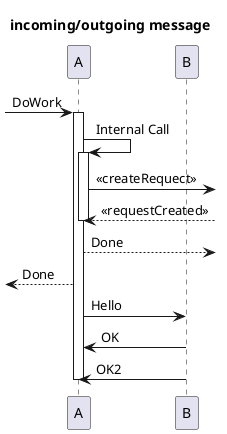 @startuml

title incoming/outgoing message

[-> A : DoWork

activate A

A -> A : Internal Call

activate A

A ->] : << createRequect >>

A <--] : << requestCreated >>

deactivate A

A -->] : Done

[<-- A : Done

A -> B : Hello

A <- B : OK

B -> A : OK2

deactivate A

@enduml
